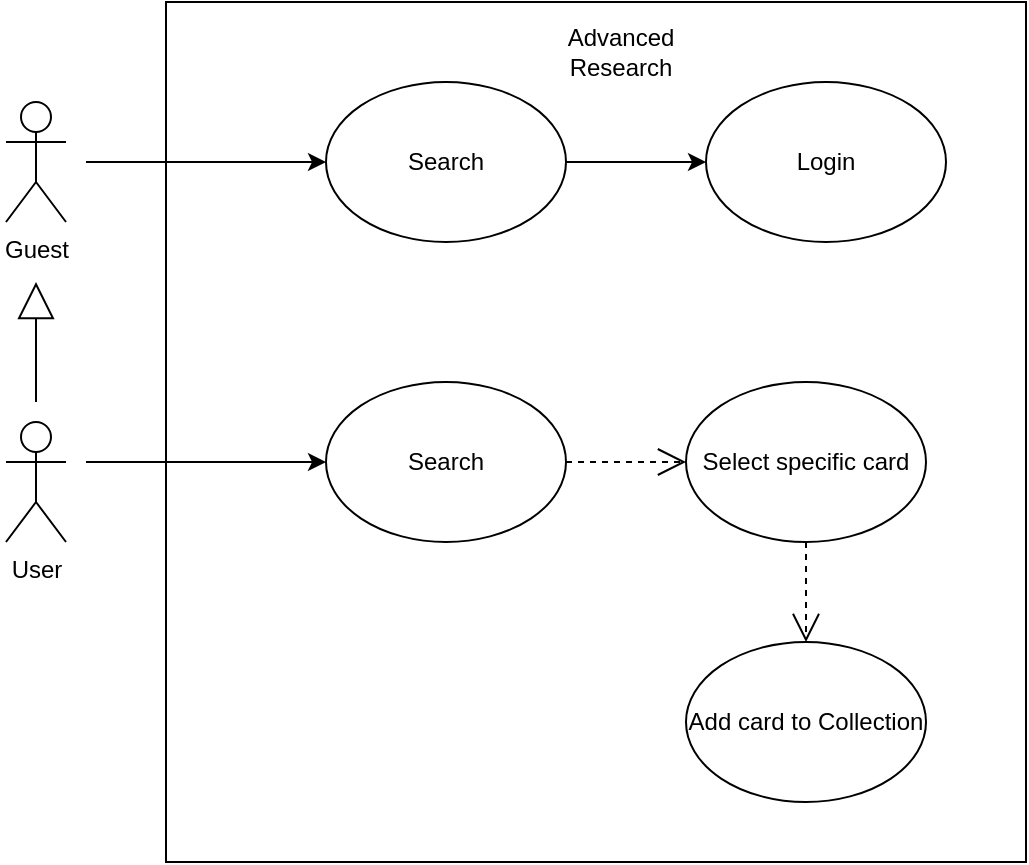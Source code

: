 <mxfile version="19.0.3" type="device"><diagram id="VFCDxeE5KJ0M1jyVGr3r" name="Page-1"><mxGraphModel dx="1492" dy="724" grid="1" gridSize="10" guides="1" tooltips="1" connect="1" arrows="1" fold="1" page="1" pageScale="1" pageWidth="827" pageHeight="1169" math="0" shadow="0"><root><mxCell id="0"/><mxCell id="1" parent="0"/><mxCell id="0TqNIOIdMMheRYnRhjnV-36" value="User" style="shape=umlActor;verticalLabelPosition=bottom;verticalAlign=top;html=1;outlineConnect=0;" vertex="1" parent="1"><mxGeometry x="130" y="270" width="30" height="60" as="geometry"/></mxCell><mxCell id="0TqNIOIdMMheRYnRhjnV-37" value="Guest" style="shape=umlActor;verticalLabelPosition=bottom;verticalAlign=top;html=1;outlineConnect=0;" vertex="1" parent="1"><mxGeometry x="130" y="110" width="30" height="60" as="geometry"/></mxCell><mxCell id="0TqNIOIdMMheRYnRhjnV-38" value="" style="rounded=0;whiteSpace=wrap;html=1;" vertex="1" parent="1"><mxGeometry x="210" y="60" width="430" height="430" as="geometry"/></mxCell><mxCell id="0TqNIOIdMMheRYnRhjnV-39" value="Search" style="ellipse;whiteSpace=wrap;html=1;" vertex="1" parent="1"><mxGeometry x="290" y="100" width="120" height="80" as="geometry"/></mxCell><mxCell id="0TqNIOIdMMheRYnRhjnV-40" value="" style="endArrow=block;endSize=16;endFill=0;html=1;rounded=0;" edge="1" parent="1"><mxGeometry width="160" relative="1" as="geometry"><mxPoint x="145" y="260" as="sourcePoint"/><mxPoint x="145" y="200" as="targetPoint"/></mxGeometry></mxCell><mxCell id="0TqNIOIdMMheRYnRhjnV-41" value="Search" style="ellipse;whiteSpace=wrap;html=1;" vertex="1" parent="1"><mxGeometry x="290" y="250" width="120" height="80" as="geometry"/></mxCell><mxCell id="0TqNIOIdMMheRYnRhjnV-42" value="Advanced Research" style="text;html=1;strokeColor=none;fillColor=none;align=center;verticalAlign=middle;whiteSpace=wrap;rounded=0;" vertex="1" parent="1"><mxGeometry x="390" y="70" width="95" height="30" as="geometry"/></mxCell><mxCell id="0TqNIOIdMMheRYnRhjnV-43" value="" style="endArrow=classic;html=1;rounded=0;" edge="1" parent="1" target="0TqNIOIdMMheRYnRhjnV-39"><mxGeometry width="50" height="50" relative="1" as="geometry"><mxPoint x="170" y="140" as="sourcePoint"/><mxPoint x="240" y="230" as="targetPoint"/></mxGeometry></mxCell><mxCell id="0TqNIOIdMMheRYnRhjnV-44" value="" style="endArrow=classic;html=1;rounded=0;entryX=0;entryY=0.5;entryDx=0;entryDy=0;" edge="1" parent="1" target="0TqNIOIdMMheRYnRhjnV-41"><mxGeometry width="50" height="50" relative="1" as="geometry"><mxPoint x="170" y="290" as="sourcePoint"/><mxPoint x="120" y="350" as="targetPoint"/></mxGeometry></mxCell><mxCell id="0TqNIOIdMMheRYnRhjnV-45" value="Select specific card" style="ellipse;whiteSpace=wrap;html=1;" vertex="1" parent="1"><mxGeometry x="470" y="250" width="120" height="80" as="geometry"/></mxCell><mxCell id="0TqNIOIdMMheRYnRhjnV-46" value="" style="endArrow=open;endSize=12;dashed=1;html=1;rounded=0;entryX=0;entryY=0.5;entryDx=0;entryDy=0;exitX=1;exitY=0.5;exitDx=0;exitDy=0;" edge="1" parent="1" source="0TqNIOIdMMheRYnRhjnV-41" target="0TqNIOIdMMheRYnRhjnV-45"><mxGeometry width="160" relative="1" as="geometry"><mxPoint x="-10" y="380" as="sourcePoint"/><mxPoint x="150" y="380" as="targetPoint"/></mxGeometry></mxCell><mxCell id="0TqNIOIdMMheRYnRhjnV-47" value="Add card to Collection" style="ellipse;whiteSpace=wrap;html=1;" vertex="1" parent="1"><mxGeometry x="470" y="380" width="120" height="80" as="geometry"/></mxCell><mxCell id="0TqNIOIdMMheRYnRhjnV-48" value="" style="endArrow=open;endSize=12;dashed=1;html=1;rounded=0;exitX=0.5;exitY=1;exitDx=0;exitDy=0;" edge="1" parent="1" source="0TqNIOIdMMheRYnRhjnV-45" target="0TqNIOIdMMheRYnRhjnV-47"><mxGeometry width="160" relative="1" as="geometry"><mxPoint x="420.0" y="300" as="sourcePoint"/><mxPoint x="480.0" y="300" as="targetPoint"/></mxGeometry></mxCell><mxCell id="0TqNIOIdMMheRYnRhjnV-50" value="Login" style="ellipse;whiteSpace=wrap;html=1;" vertex="1" parent="1"><mxGeometry x="480" y="100" width="120" height="80" as="geometry"/></mxCell><mxCell id="0TqNIOIdMMheRYnRhjnV-51" value="" style="endArrow=classic;html=1;rounded=0;entryX=0;entryY=0.5;entryDx=0;entryDy=0;exitX=1;exitY=0.5;exitDx=0;exitDy=0;" edge="1" parent="1" source="0TqNIOIdMMheRYnRhjnV-39" target="0TqNIOIdMMheRYnRhjnV-50"><mxGeometry width="50" height="50" relative="1" as="geometry"><mxPoint x="180" y="150" as="sourcePoint"/><mxPoint x="300" y="150" as="targetPoint"/></mxGeometry></mxCell></root></mxGraphModel></diagram></mxfile>